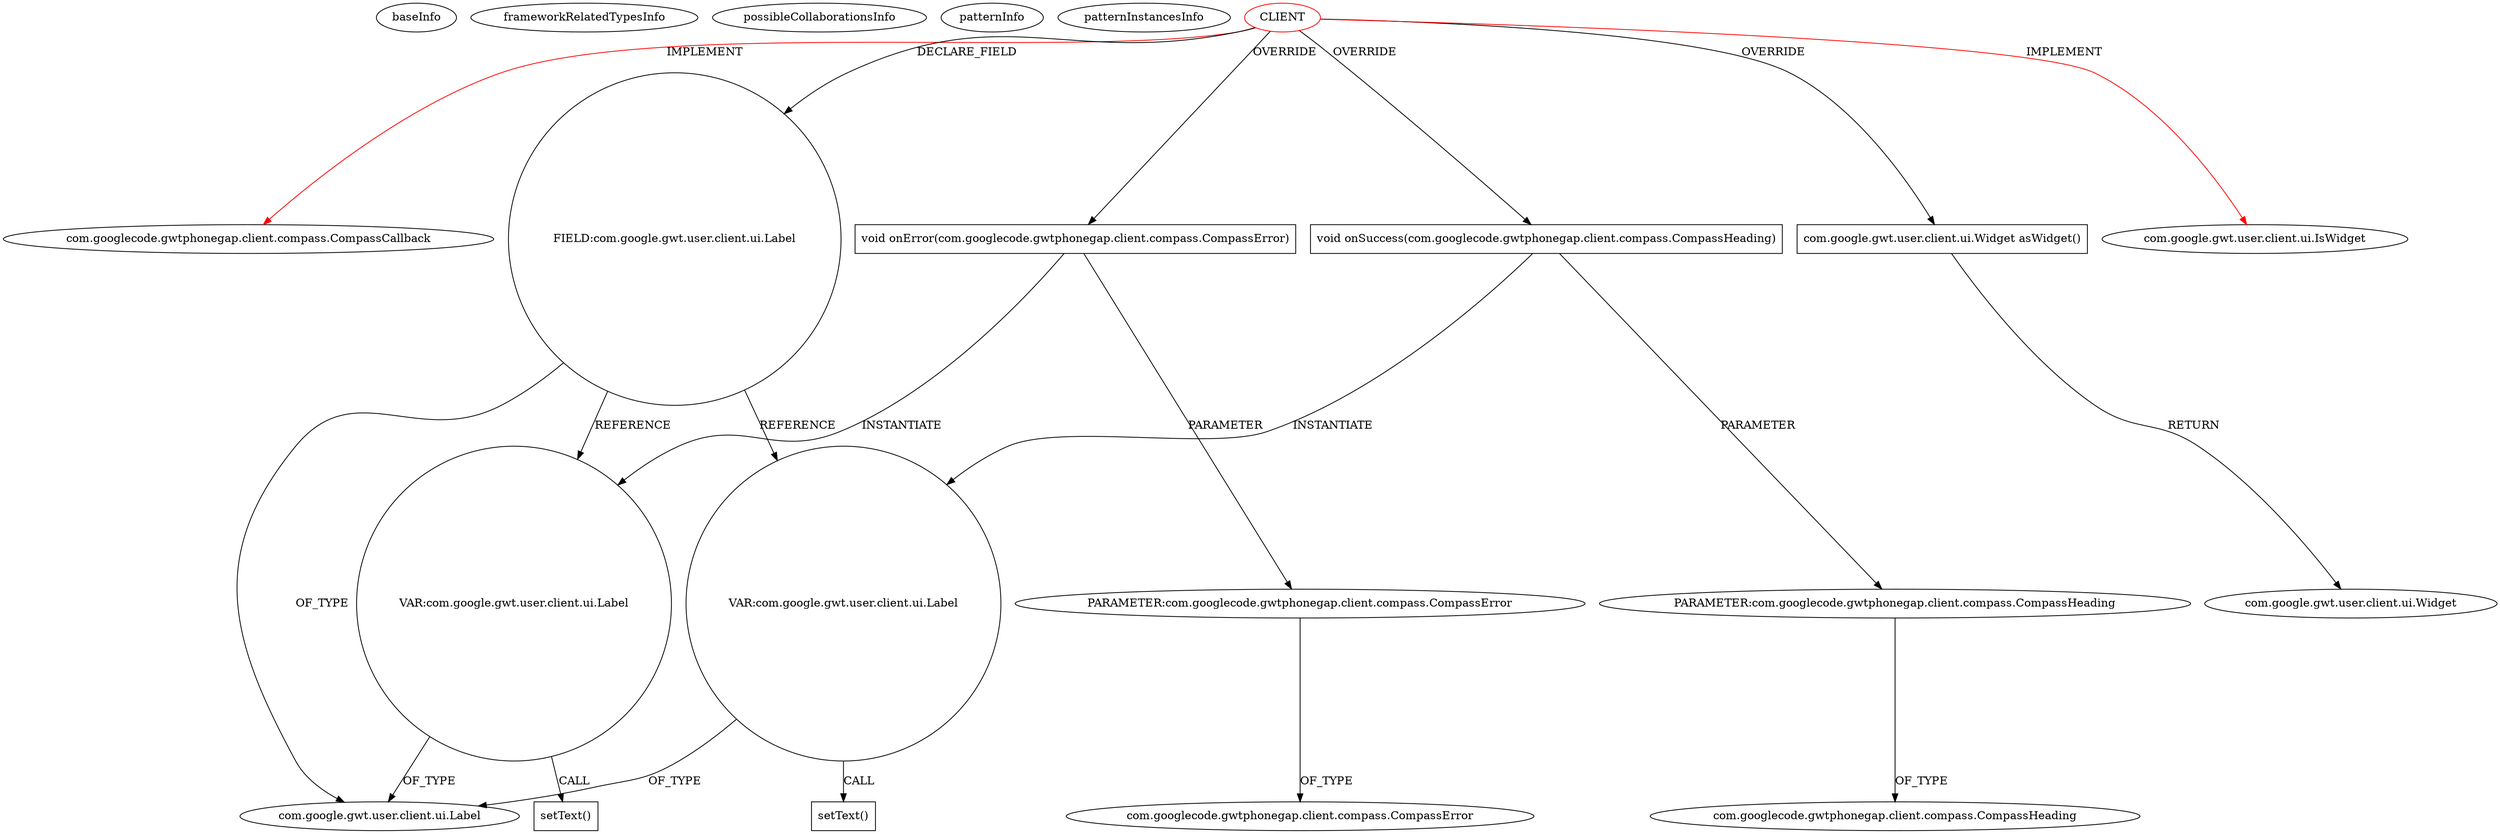 digraph {
baseInfo[graphId=1360,category="pattern",isAnonymous=false,possibleRelation=false]
frameworkRelatedTypesInfo[0="com.google.gwt.user.client.ui.IsWidget",1="com.googlecode.gwtphonegap.client.compass.CompassCallback"]
possibleCollaborationsInfo[]
patternInfo[frequency=2.0,patternRootClient=0]
patternInstancesInfo[0="rjdkolb-jozijug_phonegapdemo~/rjdkolb-jozijug_phonegapdemo/jozijug_phonegapdemo-master/src/main/java/org/openrap/jozijug/mgwtphonegap/client/activities/testphonegap/TestPhoneGapViewGwtImpl.java~TestPhoneGapViewGwtImpl~4405",1="rjdkolb-jozijug_phonegapdemo~/rjdkolb-jozijug_phonegapdemo/jozijug_phonegapdemo-master/src/main/java/org/openrap/jozijug/mgwtphonegap/client/activities/compass/VerifyCompassViewGwtImpl.java~VerifyCompassViewGwtImpl~4387"]
2[label="com.googlecode.gwtphonegap.client.compass.CompassCallback",vertexType="FRAMEWORK_INTERFACE_TYPE",isFrameworkType=false]
0[label="CLIENT",vertexType="ROOT_CLIENT_CLASS_DECLARATION",isFrameworkType=false,color=red]
5[label="FIELD:com.google.gwt.user.client.ui.Label",vertexType="FIELD_DECLARATION",isFrameworkType=false,shape=circle]
11[label="void onError(com.googlecode.gwtphonegap.client.compass.CompassError)",vertexType="OVERRIDING_METHOD_DECLARATION",isFrameworkType=false,shape=box]
14[label="VAR:com.google.gwt.user.client.ui.Label",vertexType="VARIABLE_EXPRESION",isFrameworkType=false,shape=circle]
20[label="VAR:com.google.gwt.user.client.ui.Label",vertexType="VARIABLE_EXPRESION",isFrameworkType=false,shape=circle]
9[label="com.google.gwt.user.client.ui.Widget asWidget()",vertexType="OVERRIDING_METHOD_DECLARATION",isFrameworkType=false,shape=box]
15[label="setText()",vertexType="INSIDE_CALL",isFrameworkType=false,shape=box]
1[label="com.google.gwt.user.client.ui.IsWidget",vertexType="FRAMEWORK_INTERFACE_TYPE",isFrameworkType=false]
21[label="setText()",vertexType="INSIDE_CALL",isFrameworkType=false,shape=box]
17[label="void onSuccess(com.googlecode.gwtphonegap.client.compass.CompassHeading)",vertexType="OVERRIDING_METHOD_DECLARATION",isFrameworkType=false,shape=box]
18[label="PARAMETER:com.googlecode.gwtphonegap.client.compass.CompassHeading",vertexType="PARAMETER_DECLARATION",isFrameworkType=false]
19[label="com.googlecode.gwtphonegap.client.compass.CompassHeading",vertexType="FRAMEWORK_INTERFACE_TYPE",isFrameworkType=false]
6[label="com.google.gwt.user.client.ui.Label",vertexType="FRAMEWORK_CLASS_TYPE",isFrameworkType=false]
12[label="PARAMETER:com.googlecode.gwtphonegap.client.compass.CompassError",vertexType="PARAMETER_DECLARATION",isFrameworkType=false]
13[label="com.googlecode.gwtphonegap.client.compass.CompassError",vertexType="FRAMEWORK_INTERFACE_TYPE",isFrameworkType=false]
10[label="com.google.gwt.user.client.ui.Widget",vertexType="FRAMEWORK_CLASS_TYPE",isFrameworkType=false]
17->20[label="INSTANTIATE"]
0->9[label="OVERRIDE"]
11->14[label="INSTANTIATE"]
18->19[label="OF_TYPE"]
12->13[label="OF_TYPE"]
5->20[label="REFERENCE"]
0->17[label="OVERRIDE"]
20->21[label="CALL"]
5->14[label="REFERENCE"]
5->6[label="OF_TYPE"]
9->10[label="RETURN"]
0->11[label="OVERRIDE"]
20->6[label="OF_TYPE"]
14->15[label="CALL"]
17->18[label="PARAMETER"]
14->6[label="OF_TYPE"]
0->5[label="DECLARE_FIELD"]
11->12[label="PARAMETER"]
0->1[label="IMPLEMENT",color=red]
0->2[label="IMPLEMENT",color=red]
}
